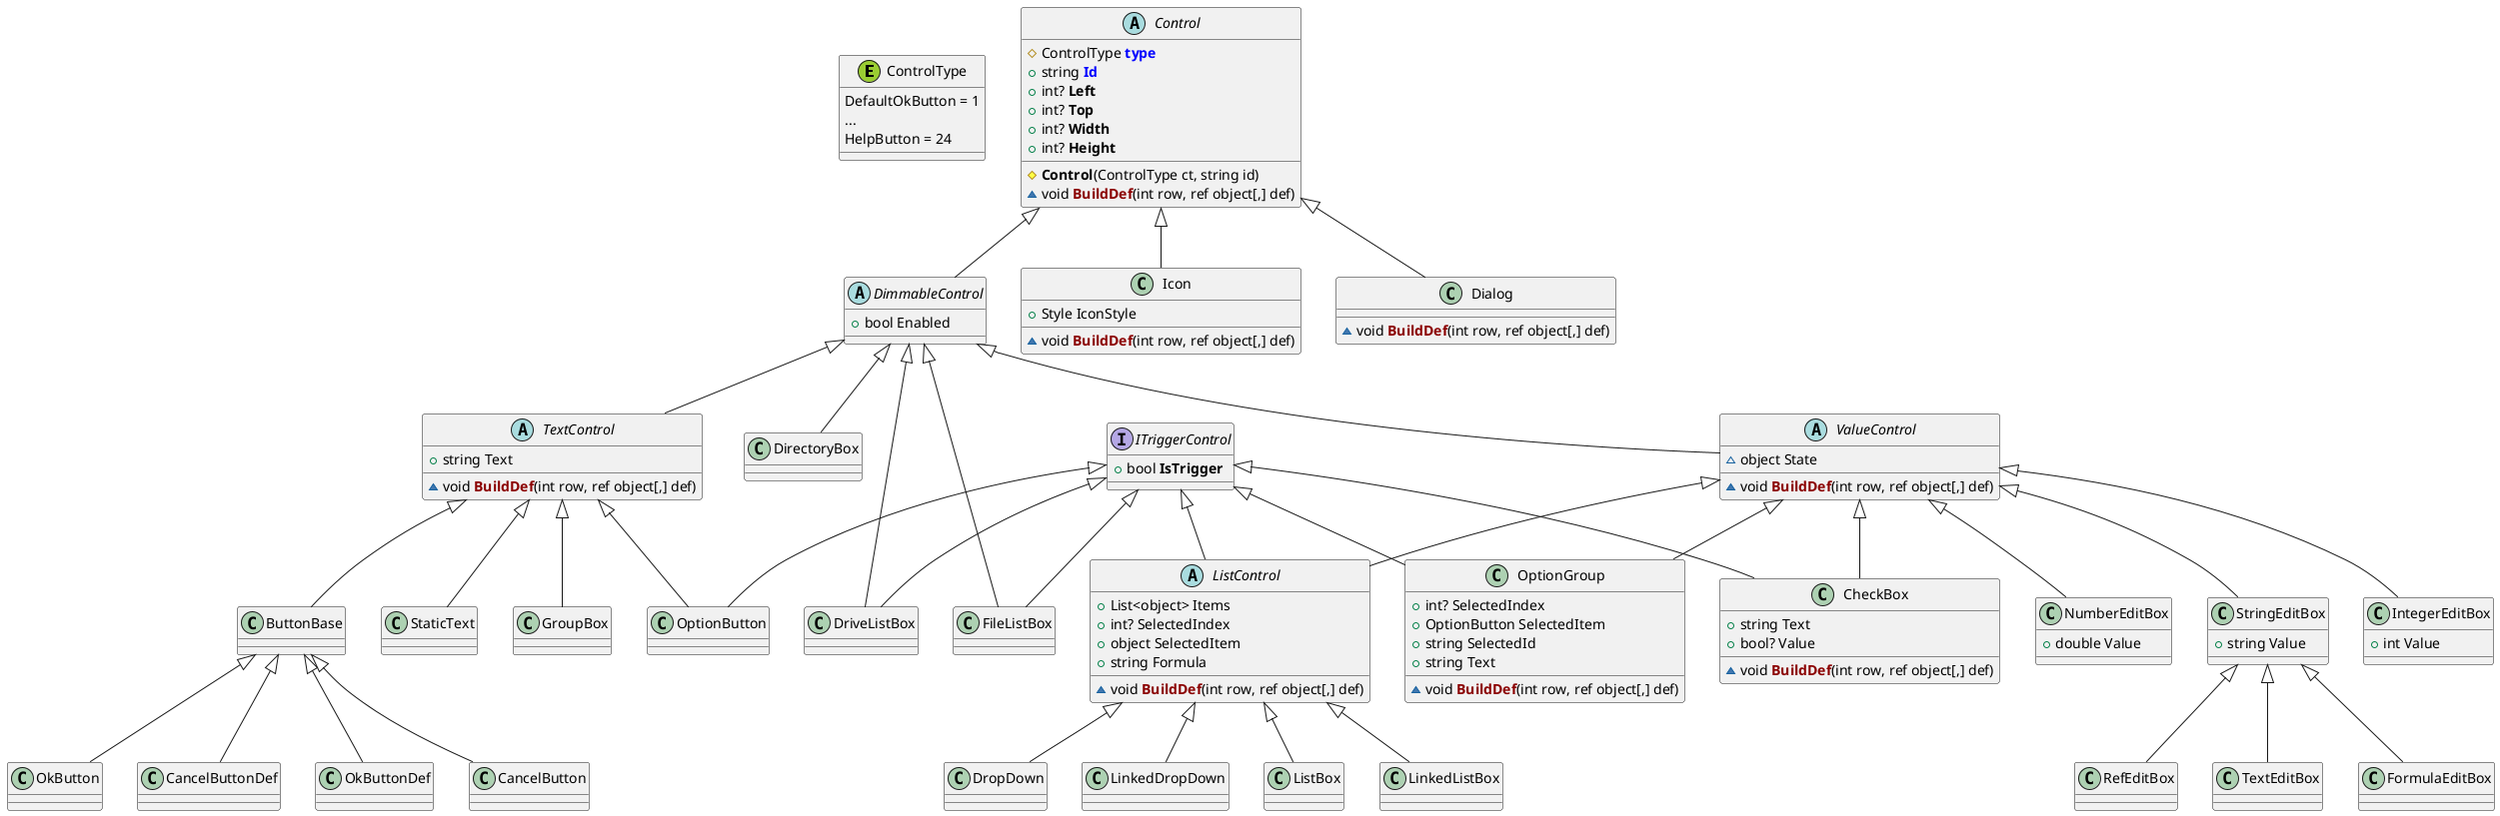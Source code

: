 @startuml

enum ControlType << (E,yellowgreen) >> {
  DefaultOkButton = 1
  ...
  HelpButton = 24
}

interface ITriggerControl {
  +bool **IsTrigger**
}

abstract Control {
  #ControlType <color:blue>**type**
  +string <color:blue>**Id**
  +int? **Left**
  +int? **Top**
  +int? **Width**
  +int? **Height**
  #**Control**(ControlType ct, string id)
  ~void <color:darkred>**BuildDef**</color>(int row, ref object[,] def)
}

abstract DimmableControl {
  +bool Enabled
}
Control <|-- DimmableControl

abstract TextControl {
  +string Text
  ~void <color:darkred>**BuildDef**</color>(int row, ref object[,] def)
}
DimmableControl <|-- TextControl

TextControl <|-- StaticText
TextControl <|-- GroupBox

TextControl <|-- ButtonBase
ButtonBase <|-- OkButtonDef
ButtonBase <|-- CancelButton
ButtonBase <|-- OkButton
ButtonBase <|-- CancelButtonDef

class OptionButton {
}
TextControl <|-- OptionButton
ITriggerControl <|-- OptionButton

abstract ValueControl {
  ~object State
  ~void <color:darkred>**BuildDef**</color>(int row, ref object[,] def)
}
DimmableControl <|-- ValueControl

class StringEditBox {
  +string Value
}
ValueControl <|-- StringEditBox

StringEditBox <|-- TextEditBox
StringEditBox <|-- FormulaEditBox
StringEditBox <|-- RefEditBox

class IntegerEditBox {
  +int Value
}
ValueControl <|-- IntegerEditBox

class NumberEditBox {
  +double Value
}
ValueControl <|-- NumberEditBox

class CheckBox {
  +string Text
  +bool? Value
  ~void <color:darkred>**BuildDef**</color>(int row, ref object[,] def)
}
ValueControl <|-- CheckBox
ITriggerControl <|-- CheckBox

class OptionGroup {
  +int? SelectedIndex
  +OptionButton SelectedItem
  +string SelectedId
  +string Text
  ~void <color:darkred>**BuildDef**</color>(int row, ref object[,] def)
}
ValueControl <|-- OptionGroup
ITriggerControl <|-- OptionGroup

abstract ListControl {
  +List<object> Items
  +int? SelectedIndex
  +object SelectedItem
  +string Formula
  ~void <color:darkred>**BuildDef**</color>(int row, ref object[,] def)
}
ValueControl <|-- ListControl
ITriggerControl <|-- ListControl

ListControl <|-- ListBox
ListControl <|-- LinkedListBox
ListControl <|-- DropDown
ListControl <|-- LinkedDropDown

class Icon {
  +Style IconStyle
  ~void <color:darkred>**BuildDef**</color>(int row, ref object[,] def)
}
Control <|-- Icon

class Dialog {
  ~void <color:darkred>**BuildDef**</color>(int row, ref object[,] def)
}
Control <|-- Dialog

DimmableControl <|-- FileListBox
ITriggerControl <|-- FileListBox
DimmableControl <|-- DriveListBox
ITriggerControl <|-- DriveListBox
DimmableControl <|-- DirectoryBox

@enduml
